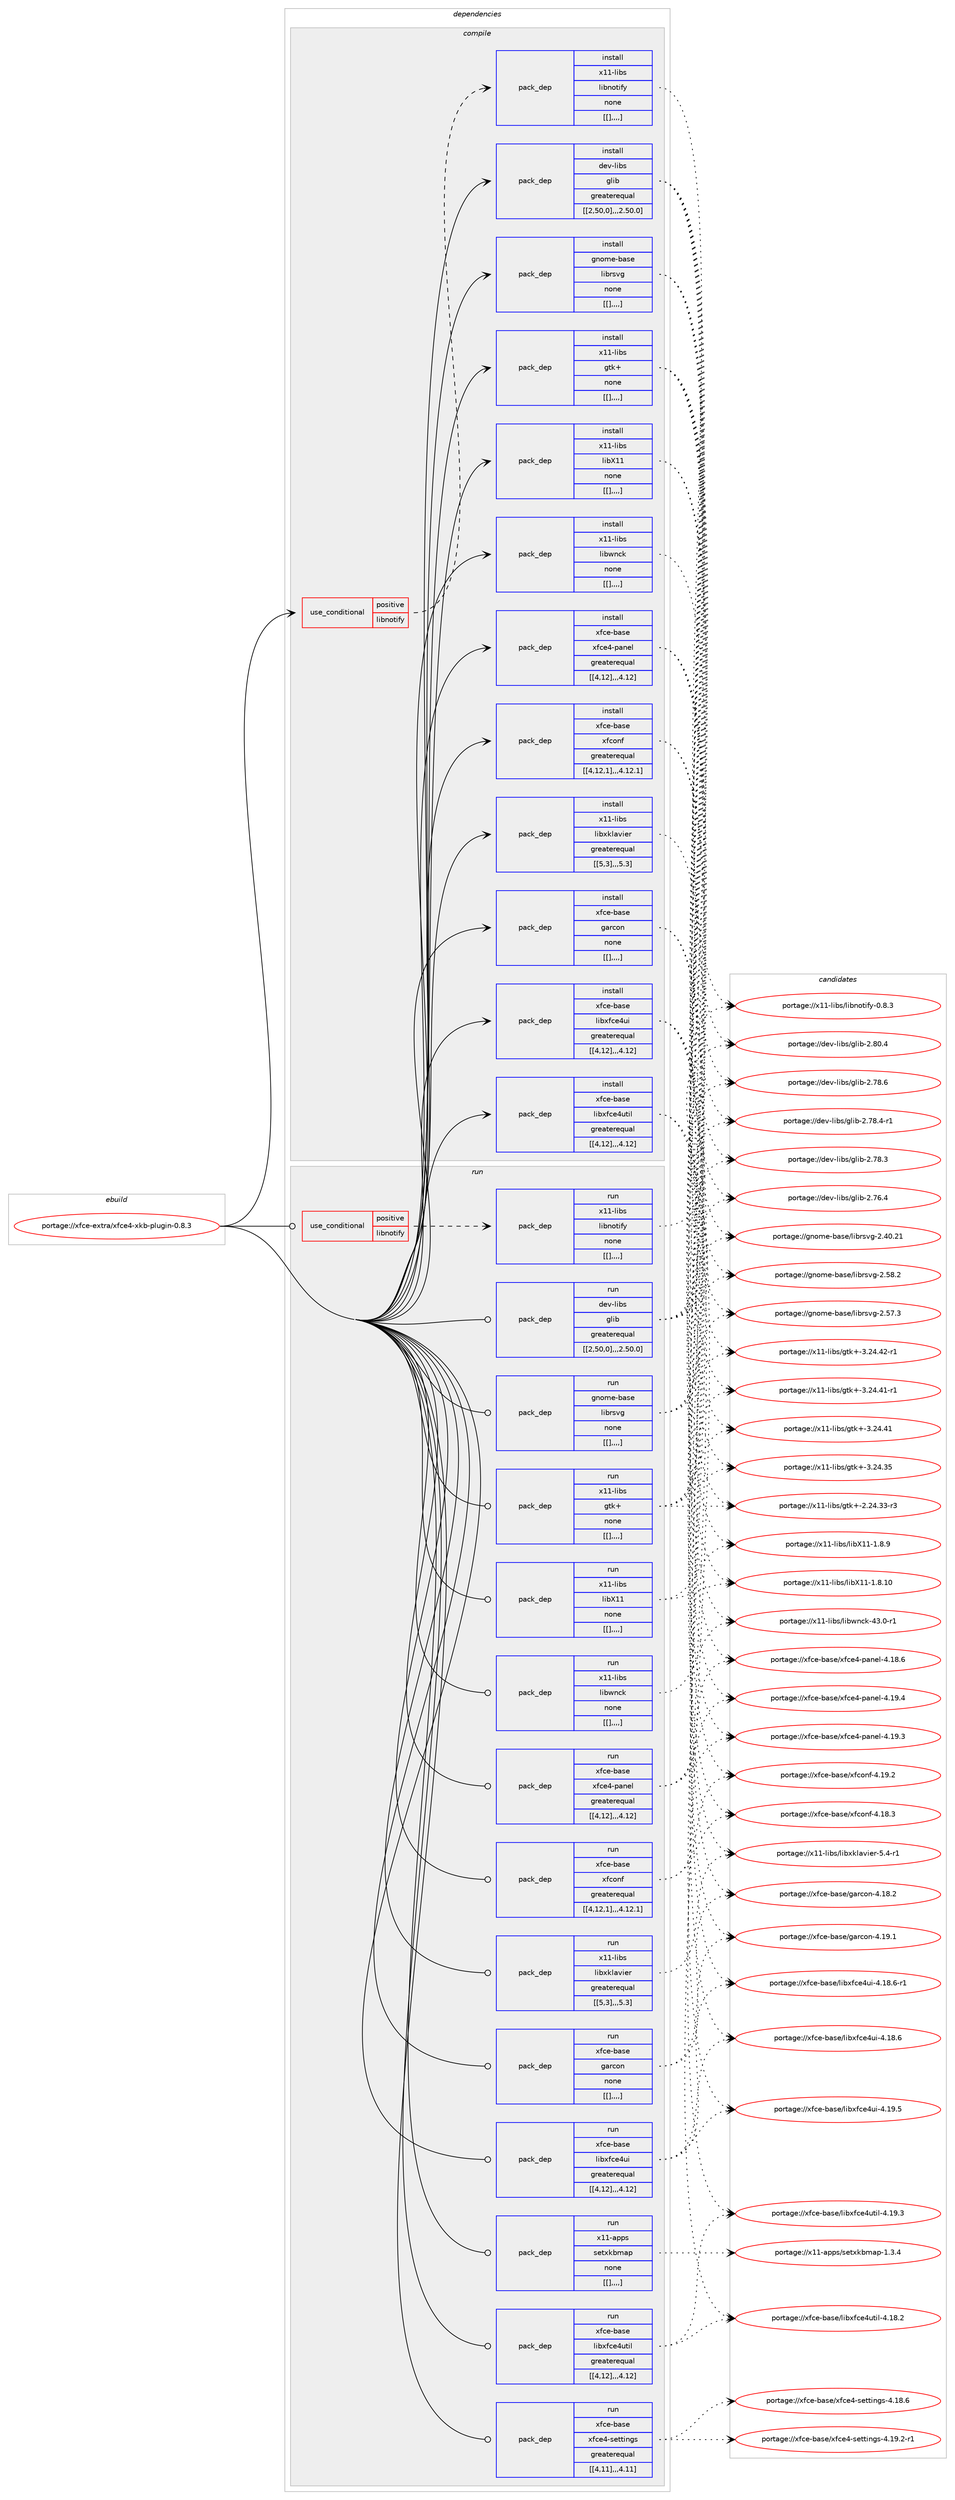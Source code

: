 digraph prolog {

# *************
# Graph options
# *************

newrank=true;
concentrate=true;
compound=true;
graph [rankdir=LR,fontname=Helvetica,fontsize=10,ranksep=1.5];#, ranksep=2.5, nodesep=0.2];
edge  [arrowhead=vee];
node  [fontname=Helvetica,fontsize=10];

# **********
# The ebuild
# **********

subgraph cluster_leftcol {
color=gray;
label=<<i>ebuild</i>>;
id [label="portage://xfce-extra/xfce4-xkb-plugin-0.8.3", color=red, width=4, href="../xfce-extra/xfce4-xkb-plugin-0.8.3.svg"];
}

# ****************
# The dependencies
# ****************

subgraph cluster_midcol {
color=gray;
label=<<i>dependencies</i>>;
subgraph cluster_compile {
fillcolor="#eeeeee";
style=filled;
label=<<i>compile</i>>;
subgraph cond12684 {
dependency37343 [label=<<TABLE BORDER="0" CELLBORDER="1" CELLSPACING="0" CELLPADDING="4"><TR><TD ROWSPAN="3" CELLPADDING="10">use_conditional</TD></TR><TR><TD>positive</TD></TR><TR><TD>libnotify</TD></TR></TABLE>>, shape=none, color=red];
subgraph pack24411 {
dependency37344 [label=<<TABLE BORDER="0" CELLBORDER="1" CELLSPACING="0" CELLPADDING="4" WIDTH="220"><TR><TD ROWSPAN="6" CELLPADDING="30">pack_dep</TD></TR><TR><TD WIDTH="110">install</TD></TR><TR><TD>x11-libs</TD></TR><TR><TD>libnotify</TD></TR><TR><TD>none</TD></TR><TR><TD>[[],,,,]</TD></TR></TABLE>>, shape=none, color=blue];
}
dependency37343:e -> dependency37344:w [weight=20,style="dashed",arrowhead="vee"];
}
id:e -> dependency37343:w [weight=20,style="solid",arrowhead="vee"];
subgraph pack24412 {
dependency37345 [label=<<TABLE BORDER="0" CELLBORDER="1" CELLSPACING="0" CELLPADDING="4" WIDTH="220"><TR><TD ROWSPAN="6" CELLPADDING="30">pack_dep</TD></TR><TR><TD WIDTH="110">install</TD></TR><TR><TD>dev-libs</TD></TR><TR><TD>glib</TD></TR><TR><TD>greaterequal</TD></TR><TR><TD>[[2,50,0],,,2.50.0]</TD></TR></TABLE>>, shape=none, color=blue];
}
id:e -> dependency37345:w [weight=20,style="solid",arrowhead="vee"];
subgraph pack24413 {
dependency37346 [label=<<TABLE BORDER="0" CELLBORDER="1" CELLSPACING="0" CELLPADDING="4" WIDTH="220"><TR><TD ROWSPAN="6" CELLPADDING="30">pack_dep</TD></TR><TR><TD WIDTH="110">install</TD></TR><TR><TD>gnome-base</TD></TR><TR><TD>librsvg</TD></TR><TR><TD>none</TD></TR><TR><TD>[[],,,,]</TD></TR></TABLE>>, shape=none, color=blue];
}
id:e -> dependency37346:w [weight=20,style="solid",arrowhead="vee"];
subgraph pack24414 {
dependency37347 [label=<<TABLE BORDER="0" CELLBORDER="1" CELLSPACING="0" CELLPADDING="4" WIDTH="220"><TR><TD ROWSPAN="6" CELLPADDING="30">pack_dep</TD></TR><TR><TD WIDTH="110">install</TD></TR><TR><TD>x11-libs</TD></TR><TR><TD>gtk+</TD></TR><TR><TD>none</TD></TR><TR><TD>[[],,,,]</TD></TR></TABLE>>, shape=none, color=blue];
}
id:e -> dependency37347:w [weight=20,style="solid",arrowhead="vee"];
subgraph pack24415 {
dependency37348 [label=<<TABLE BORDER="0" CELLBORDER="1" CELLSPACING="0" CELLPADDING="4" WIDTH="220"><TR><TD ROWSPAN="6" CELLPADDING="30">pack_dep</TD></TR><TR><TD WIDTH="110">install</TD></TR><TR><TD>x11-libs</TD></TR><TR><TD>libX11</TD></TR><TR><TD>none</TD></TR><TR><TD>[[],,,,]</TD></TR></TABLE>>, shape=none, color=blue];
}
id:e -> dependency37348:w [weight=20,style="solid",arrowhead="vee"];
subgraph pack24416 {
dependency37349 [label=<<TABLE BORDER="0" CELLBORDER="1" CELLSPACING="0" CELLPADDING="4" WIDTH="220"><TR><TD ROWSPAN="6" CELLPADDING="30">pack_dep</TD></TR><TR><TD WIDTH="110">install</TD></TR><TR><TD>x11-libs</TD></TR><TR><TD>libwnck</TD></TR><TR><TD>none</TD></TR><TR><TD>[[],,,,]</TD></TR></TABLE>>, shape=none, color=blue];
}
id:e -> dependency37349:w [weight=20,style="solid",arrowhead="vee"];
subgraph pack24417 {
dependency37350 [label=<<TABLE BORDER="0" CELLBORDER="1" CELLSPACING="0" CELLPADDING="4" WIDTH="220"><TR><TD ROWSPAN="6" CELLPADDING="30">pack_dep</TD></TR><TR><TD WIDTH="110">install</TD></TR><TR><TD>x11-libs</TD></TR><TR><TD>libxklavier</TD></TR><TR><TD>greaterequal</TD></TR><TR><TD>[[5,3],,,5.3]</TD></TR></TABLE>>, shape=none, color=blue];
}
id:e -> dependency37350:w [weight=20,style="solid",arrowhead="vee"];
subgraph pack24418 {
dependency37351 [label=<<TABLE BORDER="0" CELLBORDER="1" CELLSPACING="0" CELLPADDING="4" WIDTH="220"><TR><TD ROWSPAN="6" CELLPADDING="30">pack_dep</TD></TR><TR><TD WIDTH="110">install</TD></TR><TR><TD>xfce-base</TD></TR><TR><TD>garcon</TD></TR><TR><TD>none</TD></TR><TR><TD>[[],,,,]</TD></TR></TABLE>>, shape=none, color=blue];
}
id:e -> dependency37351:w [weight=20,style="solid",arrowhead="vee"];
subgraph pack24419 {
dependency37352 [label=<<TABLE BORDER="0" CELLBORDER="1" CELLSPACING="0" CELLPADDING="4" WIDTH="220"><TR><TD ROWSPAN="6" CELLPADDING="30">pack_dep</TD></TR><TR><TD WIDTH="110">install</TD></TR><TR><TD>xfce-base</TD></TR><TR><TD>libxfce4ui</TD></TR><TR><TD>greaterequal</TD></TR><TR><TD>[[4,12],,,4.12]</TD></TR></TABLE>>, shape=none, color=blue];
}
id:e -> dependency37352:w [weight=20,style="solid",arrowhead="vee"];
subgraph pack24420 {
dependency37353 [label=<<TABLE BORDER="0" CELLBORDER="1" CELLSPACING="0" CELLPADDING="4" WIDTH="220"><TR><TD ROWSPAN="6" CELLPADDING="30">pack_dep</TD></TR><TR><TD WIDTH="110">install</TD></TR><TR><TD>xfce-base</TD></TR><TR><TD>libxfce4util</TD></TR><TR><TD>greaterequal</TD></TR><TR><TD>[[4,12],,,4.12]</TD></TR></TABLE>>, shape=none, color=blue];
}
id:e -> dependency37353:w [weight=20,style="solid",arrowhead="vee"];
subgraph pack24421 {
dependency37354 [label=<<TABLE BORDER="0" CELLBORDER="1" CELLSPACING="0" CELLPADDING="4" WIDTH="220"><TR><TD ROWSPAN="6" CELLPADDING="30">pack_dep</TD></TR><TR><TD WIDTH="110">install</TD></TR><TR><TD>xfce-base</TD></TR><TR><TD>xfce4-panel</TD></TR><TR><TD>greaterequal</TD></TR><TR><TD>[[4,12],,,4.12]</TD></TR></TABLE>>, shape=none, color=blue];
}
id:e -> dependency37354:w [weight=20,style="solid",arrowhead="vee"];
subgraph pack24422 {
dependency37355 [label=<<TABLE BORDER="0" CELLBORDER="1" CELLSPACING="0" CELLPADDING="4" WIDTH="220"><TR><TD ROWSPAN="6" CELLPADDING="30">pack_dep</TD></TR><TR><TD WIDTH="110">install</TD></TR><TR><TD>xfce-base</TD></TR><TR><TD>xfconf</TD></TR><TR><TD>greaterequal</TD></TR><TR><TD>[[4,12,1],,,4.12.1]</TD></TR></TABLE>>, shape=none, color=blue];
}
id:e -> dependency37355:w [weight=20,style="solid",arrowhead="vee"];
}
subgraph cluster_compileandrun {
fillcolor="#eeeeee";
style=filled;
label=<<i>compile and run</i>>;
}
subgraph cluster_run {
fillcolor="#eeeeee";
style=filled;
label=<<i>run</i>>;
subgraph cond12685 {
dependency37356 [label=<<TABLE BORDER="0" CELLBORDER="1" CELLSPACING="0" CELLPADDING="4"><TR><TD ROWSPAN="3" CELLPADDING="10">use_conditional</TD></TR><TR><TD>positive</TD></TR><TR><TD>libnotify</TD></TR></TABLE>>, shape=none, color=red];
subgraph pack24423 {
dependency37357 [label=<<TABLE BORDER="0" CELLBORDER="1" CELLSPACING="0" CELLPADDING="4" WIDTH="220"><TR><TD ROWSPAN="6" CELLPADDING="30">pack_dep</TD></TR><TR><TD WIDTH="110">run</TD></TR><TR><TD>x11-libs</TD></TR><TR><TD>libnotify</TD></TR><TR><TD>none</TD></TR><TR><TD>[[],,,,]</TD></TR></TABLE>>, shape=none, color=blue];
}
dependency37356:e -> dependency37357:w [weight=20,style="dashed",arrowhead="vee"];
}
id:e -> dependency37356:w [weight=20,style="solid",arrowhead="odot"];
subgraph pack24424 {
dependency37358 [label=<<TABLE BORDER="0" CELLBORDER="1" CELLSPACING="0" CELLPADDING="4" WIDTH="220"><TR><TD ROWSPAN="6" CELLPADDING="30">pack_dep</TD></TR><TR><TD WIDTH="110">run</TD></TR><TR><TD>dev-libs</TD></TR><TR><TD>glib</TD></TR><TR><TD>greaterequal</TD></TR><TR><TD>[[2,50,0],,,2.50.0]</TD></TR></TABLE>>, shape=none, color=blue];
}
id:e -> dependency37358:w [weight=20,style="solid",arrowhead="odot"];
subgraph pack24425 {
dependency37359 [label=<<TABLE BORDER="0" CELLBORDER="1" CELLSPACING="0" CELLPADDING="4" WIDTH="220"><TR><TD ROWSPAN="6" CELLPADDING="30">pack_dep</TD></TR><TR><TD WIDTH="110">run</TD></TR><TR><TD>gnome-base</TD></TR><TR><TD>librsvg</TD></TR><TR><TD>none</TD></TR><TR><TD>[[],,,,]</TD></TR></TABLE>>, shape=none, color=blue];
}
id:e -> dependency37359:w [weight=20,style="solid",arrowhead="odot"];
subgraph pack24426 {
dependency37360 [label=<<TABLE BORDER="0" CELLBORDER="1" CELLSPACING="0" CELLPADDING="4" WIDTH="220"><TR><TD ROWSPAN="6" CELLPADDING="30">pack_dep</TD></TR><TR><TD WIDTH="110">run</TD></TR><TR><TD>x11-apps</TD></TR><TR><TD>setxkbmap</TD></TR><TR><TD>none</TD></TR><TR><TD>[[],,,,]</TD></TR></TABLE>>, shape=none, color=blue];
}
id:e -> dependency37360:w [weight=20,style="solid",arrowhead="odot"];
subgraph pack24427 {
dependency37361 [label=<<TABLE BORDER="0" CELLBORDER="1" CELLSPACING="0" CELLPADDING="4" WIDTH="220"><TR><TD ROWSPAN="6" CELLPADDING="30">pack_dep</TD></TR><TR><TD WIDTH="110">run</TD></TR><TR><TD>x11-libs</TD></TR><TR><TD>gtk+</TD></TR><TR><TD>none</TD></TR><TR><TD>[[],,,,]</TD></TR></TABLE>>, shape=none, color=blue];
}
id:e -> dependency37361:w [weight=20,style="solid",arrowhead="odot"];
subgraph pack24428 {
dependency37362 [label=<<TABLE BORDER="0" CELLBORDER="1" CELLSPACING="0" CELLPADDING="4" WIDTH="220"><TR><TD ROWSPAN="6" CELLPADDING="30">pack_dep</TD></TR><TR><TD WIDTH="110">run</TD></TR><TR><TD>x11-libs</TD></TR><TR><TD>libX11</TD></TR><TR><TD>none</TD></TR><TR><TD>[[],,,,]</TD></TR></TABLE>>, shape=none, color=blue];
}
id:e -> dependency37362:w [weight=20,style="solid",arrowhead="odot"];
subgraph pack24429 {
dependency37363 [label=<<TABLE BORDER="0" CELLBORDER="1" CELLSPACING="0" CELLPADDING="4" WIDTH="220"><TR><TD ROWSPAN="6" CELLPADDING="30">pack_dep</TD></TR><TR><TD WIDTH="110">run</TD></TR><TR><TD>x11-libs</TD></TR><TR><TD>libwnck</TD></TR><TR><TD>none</TD></TR><TR><TD>[[],,,,]</TD></TR></TABLE>>, shape=none, color=blue];
}
id:e -> dependency37363:w [weight=20,style="solid",arrowhead="odot"];
subgraph pack24430 {
dependency37364 [label=<<TABLE BORDER="0" CELLBORDER="1" CELLSPACING="0" CELLPADDING="4" WIDTH="220"><TR><TD ROWSPAN="6" CELLPADDING="30">pack_dep</TD></TR><TR><TD WIDTH="110">run</TD></TR><TR><TD>x11-libs</TD></TR><TR><TD>libxklavier</TD></TR><TR><TD>greaterequal</TD></TR><TR><TD>[[5,3],,,5.3]</TD></TR></TABLE>>, shape=none, color=blue];
}
id:e -> dependency37364:w [weight=20,style="solid",arrowhead="odot"];
subgraph pack24431 {
dependency37365 [label=<<TABLE BORDER="0" CELLBORDER="1" CELLSPACING="0" CELLPADDING="4" WIDTH="220"><TR><TD ROWSPAN="6" CELLPADDING="30">pack_dep</TD></TR><TR><TD WIDTH="110">run</TD></TR><TR><TD>xfce-base</TD></TR><TR><TD>garcon</TD></TR><TR><TD>none</TD></TR><TR><TD>[[],,,,]</TD></TR></TABLE>>, shape=none, color=blue];
}
id:e -> dependency37365:w [weight=20,style="solid",arrowhead="odot"];
subgraph pack24432 {
dependency37366 [label=<<TABLE BORDER="0" CELLBORDER="1" CELLSPACING="0" CELLPADDING="4" WIDTH="220"><TR><TD ROWSPAN="6" CELLPADDING="30">pack_dep</TD></TR><TR><TD WIDTH="110">run</TD></TR><TR><TD>xfce-base</TD></TR><TR><TD>libxfce4ui</TD></TR><TR><TD>greaterequal</TD></TR><TR><TD>[[4,12],,,4.12]</TD></TR></TABLE>>, shape=none, color=blue];
}
id:e -> dependency37366:w [weight=20,style="solid",arrowhead="odot"];
subgraph pack24433 {
dependency37367 [label=<<TABLE BORDER="0" CELLBORDER="1" CELLSPACING="0" CELLPADDING="4" WIDTH="220"><TR><TD ROWSPAN="6" CELLPADDING="30">pack_dep</TD></TR><TR><TD WIDTH="110">run</TD></TR><TR><TD>xfce-base</TD></TR><TR><TD>libxfce4util</TD></TR><TR><TD>greaterequal</TD></TR><TR><TD>[[4,12],,,4.12]</TD></TR></TABLE>>, shape=none, color=blue];
}
id:e -> dependency37367:w [weight=20,style="solid",arrowhead="odot"];
subgraph pack24434 {
dependency37368 [label=<<TABLE BORDER="0" CELLBORDER="1" CELLSPACING="0" CELLPADDING="4" WIDTH="220"><TR><TD ROWSPAN="6" CELLPADDING="30">pack_dep</TD></TR><TR><TD WIDTH="110">run</TD></TR><TR><TD>xfce-base</TD></TR><TR><TD>xfce4-panel</TD></TR><TR><TD>greaterequal</TD></TR><TR><TD>[[4,12],,,4.12]</TD></TR></TABLE>>, shape=none, color=blue];
}
id:e -> dependency37368:w [weight=20,style="solid",arrowhead="odot"];
subgraph pack24435 {
dependency37369 [label=<<TABLE BORDER="0" CELLBORDER="1" CELLSPACING="0" CELLPADDING="4" WIDTH="220"><TR><TD ROWSPAN="6" CELLPADDING="30">pack_dep</TD></TR><TR><TD WIDTH="110">run</TD></TR><TR><TD>xfce-base</TD></TR><TR><TD>xfce4-settings</TD></TR><TR><TD>greaterequal</TD></TR><TR><TD>[[4,11],,,4.11]</TD></TR></TABLE>>, shape=none, color=blue];
}
id:e -> dependency37369:w [weight=20,style="solid",arrowhead="odot"];
subgraph pack24436 {
dependency37370 [label=<<TABLE BORDER="0" CELLBORDER="1" CELLSPACING="0" CELLPADDING="4" WIDTH="220"><TR><TD ROWSPAN="6" CELLPADDING="30">pack_dep</TD></TR><TR><TD WIDTH="110">run</TD></TR><TR><TD>xfce-base</TD></TR><TR><TD>xfconf</TD></TR><TR><TD>greaterequal</TD></TR><TR><TD>[[4,12,1],,,4.12.1]</TD></TR></TABLE>>, shape=none, color=blue];
}
id:e -> dependency37370:w [weight=20,style="solid",arrowhead="odot"];
}
}

# **************
# The candidates
# **************

subgraph cluster_choices {
rank=same;
color=gray;
label=<<i>candidates</i>>;

subgraph choice24411 {
color=black;
nodesep=1;
choice120494945108105981154710810598110111116105102121454846564651 [label="portage://x11-libs/libnotify-0.8.3", color=red, width=4,href="../x11-libs/libnotify-0.8.3.svg"];
dependency37344:e -> choice120494945108105981154710810598110111116105102121454846564651:w [style=dotted,weight="100"];
}
subgraph choice24412 {
color=black;
nodesep=1;
choice1001011184510810598115471031081059845504656484652 [label="portage://dev-libs/glib-2.80.4", color=red, width=4,href="../dev-libs/glib-2.80.4.svg"];
choice1001011184510810598115471031081059845504655564654 [label="portage://dev-libs/glib-2.78.6", color=red, width=4,href="../dev-libs/glib-2.78.6.svg"];
choice10010111845108105981154710310810598455046555646524511449 [label="portage://dev-libs/glib-2.78.4-r1", color=red, width=4,href="../dev-libs/glib-2.78.4-r1.svg"];
choice1001011184510810598115471031081059845504655564651 [label="portage://dev-libs/glib-2.78.3", color=red, width=4,href="../dev-libs/glib-2.78.3.svg"];
choice1001011184510810598115471031081059845504655544652 [label="portage://dev-libs/glib-2.76.4", color=red, width=4,href="../dev-libs/glib-2.76.4.svg"];
dependency37345:e -> choice1001011184510810598115471031081059845504656484652:w [style=dotted,weight="100"];
dependency37345:e -> choice1001011184510810598115471031081059845504655564654:w [style=dotted,weight="100"];
dependency37345:e -> choice10010111845108105981154710310810598455046555646524511449:w [style=dotted,weight="100"];
dependency37345:e -> choice1001011184510810598115471031081059845504655564651:w [style=dotted,weight="100"];
dependency37345:e -> choice1001011184510810598115471031081059845504655544652:w [style=dotted,weight="100"];
}
subgraph choice24413 {
color=black;
nodesep=1;
choice103110111109101459897115101471081059811411511810345504653564650 [label="portage://gnome-base/librsvg-2.58.2", color=red, width=4,href="../gnome-base/librsvg-2.58.2.svg"];
choice103110111109101459897115101471081059811411511810345504653554651 [label="portage://gnome-base/librsvg-2.57.3", color=red, width=4,href="../gnome-base/librsvg-2.57.3.svg"];
choice10311011110910145989711510147108105981141151181034550465248465049 [label="portage://gnome-base/librsvg-2.40.21", color=red, width=4,href="../gnome-base/librsvg-2.40.21.svg"];
dependency37346:e -> choice103110111109101459897115101471081059811411511810345504653564650:w [style=dotted,weight="100"];
dependency37346:e -> choice103110111109101459897115101471081059811411511810345504653554651:w [style=dotted,weight="100"];
dependency37346:e -> choice10311011110910145989711510147108105981141151181034550465248465049:w [style=dotted,weight="100"];
}
subgraph choice24414 {
color=black;
nodesep=1;
choice12049494510810598115471031161074345514650524652504511449 [label="portage://x11-libs/gtk+-3.24.42-r1", color=red, width=4,href="../x11-libs/gtk+-3.24.42-r1.svg"];
choice12049494510810598115471031161074345514650524652494511449 [label="portage://x11-libs/gtk+-3.24.41-r1", color=red, width=4,href="../x11-libs/gtk+-3.24.41-r1.svg"];
choice1204949451081059811547103116107434551465052465249 [label="portage://x11-libs/gtk+-3.24.41", color=red, width=4,href="../x11-libs/gtk+-3.24.41.svg"];
choice1204949451081059811547103116107434551465052465153 [label="portage://x11-libs/gtk+-3.24.35", color=red, width=4,href="../x11-libs/gtk+-3.24.35.svg"];
choice12049494510810598115471031161074345504650524651514511451 [label="portage://x11-libs/gtk+-2.24.33-r3", color=red, width=4,href="../x11-libs/gtk+-2.24.33-r3.svg"];
dependency37347:e -> choice12049494510810598115471031161074345514650524652504511449:w [style=dotted,weight="100"];
dependency37347:e -> choice12049494510810598115471031161074345514650524652494511449:w [style=dotted,weight="100"];
dependency37347:e -> choice1204949451081059811547103116107434551465052465249:w [style=dotted,weight="100"];
dependency37347:e -> choice1204949451081059811547103116107434551465052465153:w [style=dotted,weight="100"];
dependency37347:e -> choice12049494510810598115471031161074345504650524651514511451:w [style=dotted,weight="100"];
}
subgraph choice24415 {
color=black;
nodesep=1;
choice12049494510810598115471081059888494945494656464948 [label="portage://x11-libs/libX11-1.8.10", color=red, width=4,href="../x11-libs/libX11-1.8.10.svg"];
choice120494945108105981154710810598884949454946564657 [label="portage://x11-libs/libX11-1.8.9", color=red, width=4,href="../x11-libs/libX11-1.8.9.svg"];
dependency37348:e -> choice12049494510810598115471081059888494945494656464948:w [style=dotted,weight="100"];
dependency37348:e -> choice120494945108105981154710810598884949454946564657:w [style=dotted,weight="100"];
}
subgraph choice24416 {
color=black;
nodesep=1;
choice1204949451081059811547108105981191109910745525146484511449 [label="portage://x11-libs/libwnck-43.0-r1", color=red, width=4,href="../x11-libs/libwnck-43.0-r1.svg"];
dependency37349:e -> choice1204949451081059811547108105981191109910745525146484511449:w [style=dotted,weight="100"];
}
subgraph choice24417 {
color=black;
nodesep=1;
choice12049494510810598115471081059812010710897118105101114455346524511449 [label="portage://x11-libs/libxklavier-5.4-r1", color=red, width=4,href="../x11-libs/libxklavier-5.4-r1.svg"];
dependency37350:e -> choice12049494510810598115471081059812010710897118105101114455346524511449:w [style=dotted,weight="100"];
}
subgraph choice24418 {
color=black;
nodesep=1;
choice1201029910145989711510147103971149911111045524649574649 [label="portage://xfce-base/garcon-4.19.1", color=red, width=4,href="../xfce-base/garcon-4.19.1.svg"];
choice1201029910145989711510147103971149911111045524649564650 [label="portage://xfce-base/garcon-4.18.2", color=red, width=4,href="../xfce-base/garcon-4.18.2.svg"];
dependency37351:e -> choice1201029910145989711510147103971149911111045524649574649:w [style=dotted,weight="100"];
dependency37351:e -> choice1201029910145989711510147103971149911111045524649564650:w [style=dotted,weight="100"];
}
subgraph choice24419 {
color=black;
nodesep=1;
choice120102991014598971151014710810598120102991015211710545524649574653 [label="portage://xfce-base/libxfce4ui-4.19.5", color=red, width=4,href="../xfce-base/libxfce4ui-4.19.5.svg"];
choice1201029910145989711510147108105981201029910152117105455246495646544511449 [label="portage://xfce-base/libxfce4ui-4.18.6-r1", color=red, width=4,href="../xfce-base/libxfce4ui-4.18.6-r1.svg"];
choice120102991014598971151014710810598120102991015211710545524649564654 [label="portage://xfce-base/libxfce4ui-4.18.6", color=red, width=4,href="../xfce-base/libxfce4ui-4.18.6.svg"];
dependency37352:e -> choice120102991014598971151014710810598120102991015211710545524649574653:w [style=dotted,weight="100"];
dependency37352:e -> choice1201029910145989711510147108105981201029910152117105455246495646544511449:w [style=dotted,weight="100"];
dependency37352:e -> choice120102991014598971151014710810598120102991015211710545524649564654:w [style=dotted,weight="100"];
}
subgraph choice24420 {
color=black;
nodesep=1;
choice120102991014598971151014710810598120102991015211711610510845524649574651 [label="portage://xfce-base/libxfce4util-4.19.3", color=red, width=4,href="../xfce-base/libxfce4util-4.19.3.svg"];
choice120102991014598971151014710810598120102991015211711610510845524649564650 [label="portage://xfce-base/libxfce4util-4.18.2", color=red, width=4,href="../xfce-base/libxfce4util-4.18.2.svg"];
dependency37353:e -> choice120102991014598971151014710810598120102991015211711610510845524649574651:w [style=dotted,weight="100"];
dependency37353:e -> choice120102991014598971151014710810598120102991015211711610510845524649564650:w [style=dotted,weight="100"];
}
subgraph choice24421 {
color=black;
nodesep=1;
choice12010299101459897115101471201029910152451129711010110845524649574652 [label="portage://xfce-base/xfce4-panel-4.19.4", color=red, width=4,href="../xfce-base/xfce4-panel-4.19.4.svg"];
choice12010299101459897115101471201029910152451129711010110845524649574651 [label="portage://xfce-base/xfce4-panel-4.19.3", color=red, width=4,href="../xfce-base/xfce4-panel-4.19.3.svg"];
choice12010299101459897115101471201029910152451129711010110845524649564654 [label="portage://xfce-base/xfce4-panel-4.18.6", color=red, width=4,href="../xfce-base/xfce4-panel-4.18.6.svg"];
dependency37354:e -> choice12010299101459897115101471201029910152451129711010110845524649574652:w [style=dotted,weight="100"];
dependency37354:e -> choice12010299101459897115101471201029910152451129711010110845524649574651:w [style=dotted,weight="100"];
dependency37354:e -> choice12010299101459897115101471201029910152451129711010110845524649564654:w [style=dotted,weight="100"];
}
subgraph choice24422 {
color=black;
nodesep=1;
choice12010299101459897115101471201029911111010245524649574650 [label="portage://xfce-base/xfconf-4.19.2", color=red, width=4,href="../xfce-base/xfconf-4.19.2.svg"];
choice12010299101459897115101471201029911111010245524649564651 [label="portage://xfce-base/xfconf-4.18.3", color=red, width=4,href="../xfce-base/xfconf-4.18.3.svg"];
dependency37355:e -> choice12010299101459897115101471201029911111010245524649574650:w [style=dotted,weight="100"];
dependency37355:e -> choice12010299101459897115101471201029911111010245524649564651:w [style=dotted,weight="100"];
}
subgraph choice24423 {
color=black;
nodesep=1;
choice120494945108105981154710810598110111116105102121454846564651 [label="portage://x11-libs/libnotify-0.8.3", color=red, width=4,href="../x11-libs/libnotify-0.8.3.svg"];
dependency37357:e -> choice120494945108105981154710810598110111116105102121454846564651:w [style=dotted,weight="100"];
}
subgraph choice24424 {
color=black;
nodesep=1;
choice1001011184510810598115471031081059845504656484652 [label="portage://dev-libs/glib-2.80.4", color=red, width=4,href="../dev-libs/glib-2.80.4.svg"];
choice1001011184510810598115471031081059845504655564654 [label="portage://dev-libs/glib-2.78.6", color=red, width=4,href="../dev-libs/glib-2.78.6.svg"];
choice10010111845108105981154710310810598455046555646524511449 [label="portage://dev-libs/glib-2.78.4-r1", color=red, width=4,href="../dev-libs/glib-2.78.4-r1.svg"];
choice1001011184510810598115471031081059845504655564651 [label="portage://dev-libs/glib-2.78.3", color=red, width=4,href="../dev-libs/glib-2.78.3.svg"];
choice1001011184510810598115471031081059845504655544652 [label="portage://dev-libs/glib-2.76.4", color=red, width=4,href="../dev-libs/glib-2.76.4.svg"];
dependency37358:e -> choice1001011184510810598115471031081059845504656484652:w [style=dotted,weight="100"];
dependency37358:e -> choice1001011184510810598115471031081059845504655564654:w [style=dotted,weight="100"];
dependency37358:e -> choice10010111845108105981154710310810598455046555646524511449:w [style=dotted,weight="100"];
dependency37358:e -> choice1001011184510810598115471031081059845504655564651:w [style=dotted,weight="100"];
dependency37358:e -> choice1001011184510810598115471031081059845504655544652:w [style=dotted,weight="100"];
}
subgraph choice24425 {
color=black;
nodesep=1;
choice103110111109101459897115101471081059811411511810345504653564650 [label="portage://gnome-base/librsvg-2.58.2", color=red, width=4,href="../gnome-base/librsvg-2.58.2.svg"];
choice103110111109101459897115101471081059811411511810345504653554651 [label="portage://gnome-base/librsvg-2.57.3", color=red, width=4,href="../gnome-base/librsvg-2.57.3.svg"];
choice10311011110910145989711510147108105981141151181034550465248465049 [label="portage://gnome-base/librsvg-2.40.21", color=red, width=4,href="../gnome-base/librsvg-2.40.21.svg"];
dependency37359:e -> choice103110111109101459897115101471081059811411511810345504653564650:w [style=dotted,weight="100"];
dependency37359:e -> choice103110111109101459897115101471081059811411511810345504653554651:w [style=dotted,weight="100"];
dependency37359:e -> choice10311011110910145989711510147108105981141151181034550465248465049:w [style=dotted,weight="100"];
}
subgraph choice24426 {
color=black;
nodesep=1;
choice12049494597112112115471151011161201079810997112454946514652 [label="portage://x11-apps/setxkbmap-1.3.4", color=red, width=4,href="../x11-apps/setxkbmap-1.3.4.svg"];
dependency37360:e -> choice12049494597112112115471151011161201079810997112454946514652:w [style=dotted,weight="100"];
}
subgraph choice24427 {
color=black;
nodesep=1;
choice12049494510810598115471031161074345514650524652504511449 [label="portage://x11-libs/gtk+-3.24.42-r1", color=red, width=4,href="../x11-libs/gtk+-3.24.42-r1.svg"];
choice12049494510810598115471031161074345514650524652494511449 [label="portage://x11-libs/gtk+-3.24.41-r1", color=red, width=4,href="../x11-libs/gtk+-3.24.41-r1.svg"];
choice1204949451081059811547103116107434551465052465249 [label="portage://x11-libs/gtk+-3.24.41", color=red, width=4,href="../x11-libs/gtk+-3.24.41.svg"];
choice1204949451081059811547103116107434551465052465153 [label="portage://x11-libs/gtk+-3.24.35", color=red, width=4,href="../x11-libs/gtk+-3.24.35.svg"];
choice12049494510810598115471031161074345504650524651514511451 [label="portage://x11-libs/gtk+-2.24.33-r3", color=red, width=4,href="../x11-libs/gtk+-2.24.33-r3.svg"];
dependency37361:e -> choice12049494510810598115471031161074345514650524652504511449:w [style=dotted,weight="100"];
dependency37361:e -> choice12049494510810598115471031161074345514650524652494511449:w [style=dotted,weight="100"];
dependency37361:e -> choice1204949451081059811547103116107434551465052465249:w [style=dotted,weight="100"];
dependency37361:e -> choice1204949451081059811547103116107434551465052465153:w [style=dotted,weight="100"];
dependency37361:e -> choice12049494510810598115471031161074345504650524651514511451:w [style=dotted,weight="100"];
}
subgraph choice24428 {
color=black;
nodesep=1;
choice12049494510810598115471081059888494945494656464948 [label="portage://x11-libs/libX11-1.8.10", color=red, width=4,href="../x11-libs/libX11-1.8.10.svg"];
choice120494945108105981154710810598884949454946564657 [label="portage://x11-libs/libX11-1.8.9", color=red, width=4,href="../x11-libs/libX11-1.8.9.svg"];
dependency37362:e -> choice12049494510810598115471081059888494945494656464948:w [style=dotted,weight="100"];
dependency37362:e -> choice120494945108105981154710810598884949454946564657:w [style=dotted,weight="100"];
}
subgraph choice24429 {
color=black;
nodesep=1;
choice1204949451081059811547108105981191109910745525146484511449 [label="portage://x11-libs/libwnck-43.0-r1", color=red, width=4,href="../x11-libs/libwnck-43.0-r1.svg"];
dependency37363:e -> choice1204949451081059811547108105981191109910745525146484511449:w [style=dotted,weight="100"];
}
subgraph choice24430 {
color=black;
nodesep=1;
choice12049494510810598115471081059812010710897118105101114455346524511449 [label="portage://x11-libs/libxklavier-5.4-r1", color=red, width=4,href="../x11-libs/libxklavier-5.4-r1.svg"];
dependency37364:e -> choice12049494510810598115471081059812010710897118105101114455346524511449:w [style=dotted,weight="100"];
}
subgraph choice24431 {
color=black;
nodesep=1;
choice1201029910145989711510147103971149911111045524649574649 [label="portage://xfce-base/garcon-4.19.1", color=red, width=4,href="../xfce-base/garcon-4.19.1.svg"];
choice1201029910145989711510147103971149911111045524649564650 [label="portage://xfce-base/garcon-4.18.2", color=red, width=4,href="../xfce-base/garcon-4.18.2.svg"];
dependency37365:e -> choice1201029910145989711510147103971149911111045524649574649:w [style=dotted,weight="100"];
dependency37365:e -> choice1201029910145989711510147103971149911111045524649564650:w [style=dotted,weight="100"];
}
subgraph choice24432 {
color=black;
nodesep=1;
choice120102991014598971151014710810598120102991015211710545524649574653 [label="portage://xfce-base/libxfce4ui-4.19.5", color=red, width=4,href="../xfce-base/libxfce4ui-4.19.5.svg"];
choice1201029910145989711510147108105981201029910152117105455246495646544511449 [label="portage://xfce-base/libxfce4ui-4.18.6-r1", color=red, width=4,href="../xfce-base/libxfce4ui-4.18.6-r1.svg"];
choice120102991014598971151014710810598120102991015211710545524649564654 [label="portage://xfce-base/libxfce4ui-4.18.6", color=red, width=4,href="../xfce-base/libxfce4ui-4.18.6.svg"];
dependency37366:e -> choice120102991014598971151014710810598120102991015211710545524649574653:w [style=dotted,weight="100"];
dependency37366:e -> choice1201029910145989711510147108105981201029910152117105455246495646544511449:w [style=dotted,weight="100"];
dependency37366:e -> choice120102991014598971151014710810598120102991015211710545524649564654:w [style=dotted,weight="100"];
}
subgraph choice24433 {
color=black;
nodesep=1;
choice120102991014598971151014710810598120102991015211711610510845524649574651 [label="portage://xfce-base/libxfce4util-4.19.3", color=red, width=4,href="../xfce-base/libxfce4util-4.19.3.svg"];
choice120102991014598971151014710810598120102991015211711610510845524649564650 [label="portage://xfce-base/libxfce4util-4.18.2", color=red, width=4,href="../xfce-base/libxfce4util-4.18.2.svg"];
dependency37367:e -> choice120102991014598971151014710810598120102991015211711610510845524649574651:w [style=dotted,weight="100"];
dependency37367:e -> choice120102991014598971151014710810598120102991015211711610510845524649564650:w [style=dotted,weight="100"];
}
subgraph choice24434 {
color=black;
nodesep=1;
choice12010299101459897115101471201029910152451129711010110845524649574652 [label="portage://xfce-base/xfce4-panel-4.19.4", color=red, width=4,href="../xfce-base/xfce4-panel-4.19.4.svg"];
choice12010299101459897115101471201029910152451129711010110845524649574651 [label="portage://xfce-base/xfce4-panel-4.19.3", color=red, width=4,href="../xfce-base/xfce4-panel-4.19.3.svg"];
choice12010299101459897115101471201029910152451129711010110845524649564654 [label="portage://xfce-base/xfce4-panel-4.18.6", color=red, width=4,href="../xfce-base/xfce4-panel-4.18.6.svg"];
dependency37368:e -> choice12010299101459897115101471201029910152451129711010110845524649574652:w [style=dotted,weight="100"];
dependency37368:e -> choice12010299101459897115101471201029910152451129711010110845524649574651:w [style=dotted,weight="100"];
dependency37368:e -> choice12010299101459897115101471201029910152451129711010110845524649564654:w [style=dotted,weight="100"];
}
subgraph choice24435 {
color=black;
nodesep=1;
choice1201029910145989711510147120102991015245115101116116105110103115455246495746504511449 [label="portage://xfce-base/xfce4-settings-4.19.2-r1", color=red, width=4,href="../xfce-base/xfce4-settings-4.19.2-r1.svg"];
choice120102991014598971151014712010299101524511510111611610511010311545524649564654 [label="portage://xfce-base/xfce4-settings-4.18.6", color=red, width=4,href="../xfce-base/xfce4-settings-4.18.6.svg"];
dependency37369:e -> choice1201029910145989711510147120102991015245115101116116105110103115455246495746504511449:w [style=dotted,weight="100"];
dependency37369:e -> choice120102991014598971151014712010299101524511510111611610511010311545524649564654:w [style=dotted,weight="100"];
}
subgraph choice24436 {
color=black;
nodesep=1;
choice12010299101459897115101471201029911111010245524649574650 [label="portage://xfce-base/xfconf-4.19.2", color=red, width=4,href="../xfce-base/xfconf-4.19.2.svg"];
choice12010299101459897115101471201029911111010245524649564651 [label="portage://xfce-base/xfconf-4.18.3", color=red, width=4,href="../xfce-base/xfconf-4.18.3.svg"];
dependency37370:e -> choice12010299101459897115101471201029911111010245524649574650:w [style=dotted,weight="100"];
dependency37370:e -> choice12010299101459897115101471201029911111010245524649564651:w [style=dotted,weight="100"];
}
}

}
